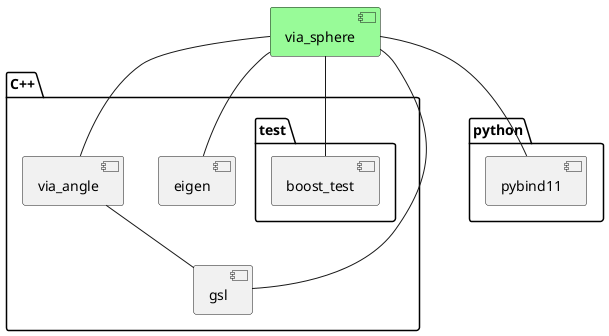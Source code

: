 @startuml

'Copyright (c) 2024 Via Technology Ltd. All Rights Reserved.

' title Sphere dependancies

set namespaceSeparator ::
    component via_sphere #palegreen
    package C++ {
        component eigen
        component via_angle
        component gsl
        package test {
            component boost_test
        } 
    }
    package python {
        component pybind11
    }
    
    via_sphere -- via_angle
    via_sphere -- eigen
    via_sphere -- boost_test
    via_sphere -- pybind11
    via_sphere -- gsl
    via_angle -- gsl

@enduml
